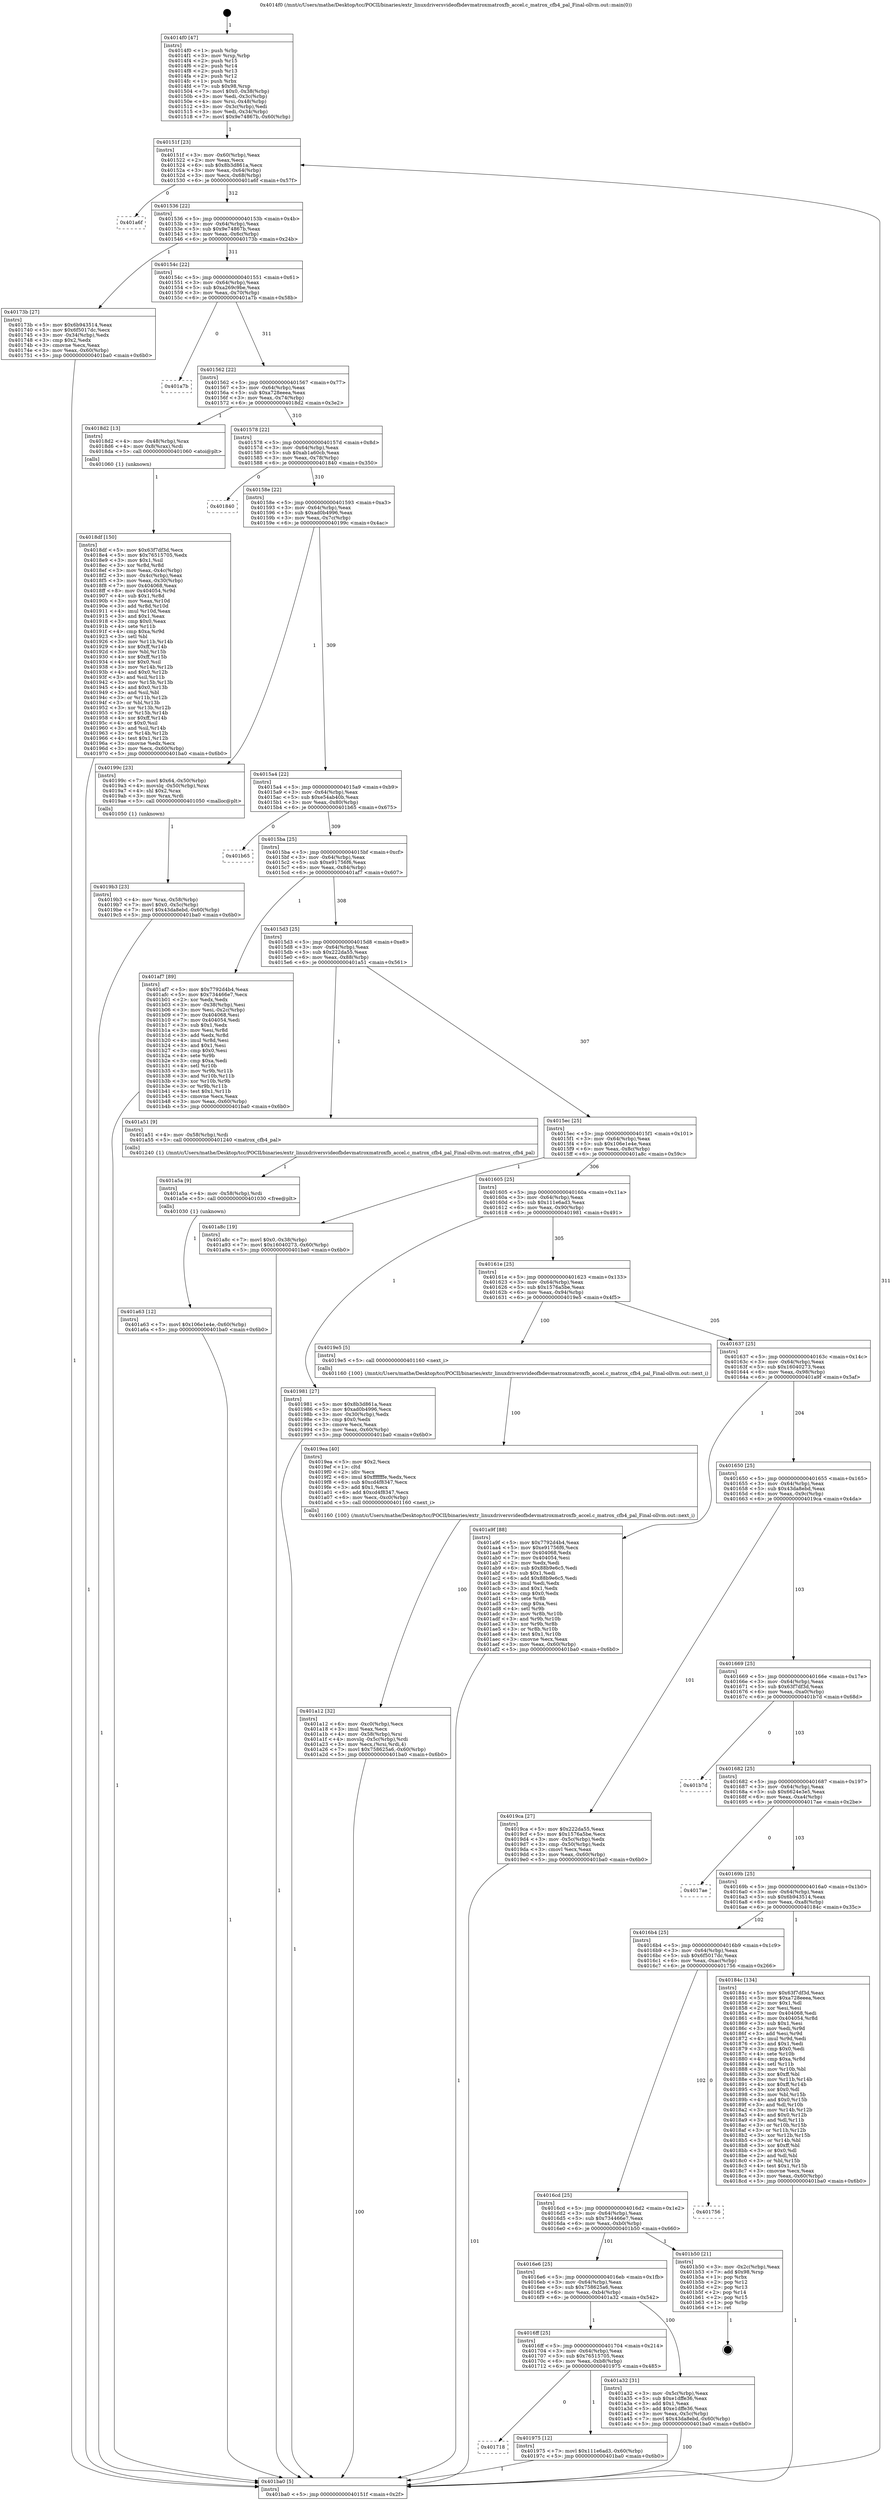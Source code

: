 digraph "0x4014f0" {
  label = "0x4014f0 (/mnt/c/Users/mathe/Desktop/tcc/POCII/binaries/extr_linuxdriversvideofbdevmatroxmatroxfb_accel.c_matrox_cfb4_pal_Final-ollvm.out::main(0))"
  labelloc = "t"
  node[shape=record]

  Entry [label="",width=0.3,height=0.3,shape=circle,fillcolor=black,style=filled]
  "0x40151f" [label="{
     0x40151f [23]\l
     | [instrs]\l
     &nbsp;&nbsp;0x40151f \<+3\>: mov -0x60(%rbp),%eax\l
     &nbsp;&nbsp;0x401522 \<+2\>: mov %eax,%ecx\l
     &nbsp;&nbsp;0x401524 \<+6\>: sub $0x8b3d861a,%ecx\l
     &nbsp;&nbsp;0x40152a \<+3\>: mov %eax,-0x64(%rbp)\l
     &nbsp;&nbsp;0x40152d \<+3\>: mov %ecx,-0x68(%rbp)\l
     &nbsp;&nbsp;0x401530 \<+6\>: je 0000000000401a6f \<main+0x57f\>\l
  }"]
  "0x401a6f" [label="{
     0x401a6f\l
  }", style=dashed]
  "0x401536" [label="{
     0x401536 [22]\l
     | [instrs]\l
     &nbsp;&nbsp;0x401536 \<+5\>: jmp 000000000040153b \<main+0x4b\>\l
     &nbsp;&nbsp;0x40153b \<+3\>: mov -0x64(%rbp),%eax\l
     &nbsp;&nbsp;0x40153e \<+5\>: sub $0x9e74867b,%eax\l
     &nbsp;&nbsp;0x401543 \<+3\>: mov %eax,-0x6c(%rbp)\l
     &nbsp;&nbsp;0x401546 \<+6\>: je 000000000040173b \<main+0x24b\>\l
  }"]
  Exit [label="",width=0.3,height=0.3,shape=circle,fillcolor=black,style=filled,peripheries=2]
  "0x40173b" [label="{
     0x40173b [27]\l
     | [instrs]\l
     &nbsp;&nbsp;0x40173b \<+5\>: mov $0x6b943514,%eax\l
     &nbsp;&nbsp;0x401740 \<+5\>: mov $0x6f5017dc,%ecx\l
     &nbsp;&nbsp;0x401745 \<+3\>: mov -0x34(%rbp),%edx\l
     &nbsp;&nbsp;0x401748 \<+3\>: cmp $0x2,%edx\l
     &nbsp;&nbsp;0x40174b \<+3\>: cmovne %ecx,%eax\l
     &nbsp;&nbsp;0x40174e \<+3\>: mov %eax,-0x60(%rbp)\l
     &nbsp;&nbsp;0x401751 \<+5\>: jmp 0000000000401ba0 \<main+0x6b0\>\l
  }"]
  "0x40154c" [label="{
     0x40154c [22]\l
     | [instrs]\l
     &nbsp;&nbsp;0x40154c \<+5\>: jmp 0000000000401551 \<main+0x61\>\l
     &nbsp;&nbsp;0x401551 \<+3\>: mov -0x64(%rbp),%eax\l
     &nbsp;&nbsp;0x401554 \<+5\>: sub $0xa269c9be,%eax\l
     &nbsp;&nbsp;0x401559 \<+3\>: mov %eax,-0x70(%rbp)\l
     &nbsp;&nbsp;0x40155c \<+6\>: je 0000000000401a7b \<main+0x58b\>\l
  }"]
  "0x401ba0" [label="{
     0x401ba0 [5]\l
     | [instrs]\l
     &nbsp;&nbsp;0x401ba0 \<+5\>: jmp 000000000040151f \<main+0x2f\>\l
  }"]
  "0x4014f0" [label="{
     0x4014f0 [47]\l
     | [instrs]\l
     &nbsp;&nbsp;0x4014f0 \<+1\>: push %rbp\l
     &nbsp;&nbsp;0x4014f1 \<+3\>: mov %rsp,%rbp\l
     &nbsp;&nbsp;0x4014f4 \<+2\>: push %r15\l
     &nbsp;&nbsp;0x4014f6 \<+2\>: push %r14\l
     &nbsp;&nbsp;0x4014f8 \<+2\>: push %r13\l
     &nbsp;&nbsp;0x4014fa \<+2\>: push %r12\l
     &nbsp;&nbsp;0x4014fc \<+1\>: push %rbx\l
     &nbsp;&nbsp;0x4014fd \<+7\>: sub $0x98,%rsp\l
     &nbsp;&nbsp;0x401504 \<+7\>: movl $0x0,-0x38(%rbp)\l
     &nbsp;&nbsp;0x40150b \<+3\>: mov %edi,-0x3c(%rbp)\l
     &nbsp;&nbsp;0x40150e \<+4\>: mov %rsi,-0x48(%rbp)\l
     &nbsp;&nbsp;0x401512 \<+3\>: mov -0x3c(%rbp),%edi\l
     &nbsp;&nbsp;0x401515 \<+3\>: mov %edi,-0x34(%rbp)\l
     &nbsp;&nbsp;0x401518 \<+7\>: movl $0x9e74867b,-0x60(%rbp)\l
  }"]
  "0x401a63" [label="{
     0x401a63 [12]\l
     | [instrs]\l
     &nbsp;&nbsp;0x401a63 \<+7\>: movl $0x106e1e4e,-0x60(%rbp)\l
     &nbsp;&nbsp;0x401a6a \<+5\>: jmp 0000000000401ba0 \<main+0x6b0\>\l
  }"]
  "0x401a7b" [label="{
     0x401a7b\l
  }", style=dashed]
  "0x401562" [label="{
     0x401562 [22]\l
     | [instrs]\l
     &nbsp;&nbsp;0x401562 \<+5\>: jmp 0000000000401567 \<main+0x77\>\l
     &nbsp;&nbsp;0x401567 \<+3\>: mov -0x64(%rbp),%eax\l
     &nbsp;&nbsp;0x40156a \<+5\>: sub $0xa728eeea,%eax\l
     &nbsp;&nbsp;0x40156f \<+3\>: mov %eax,-0x74(%rbp)\l
     &nbsp;&nbsp;0x401572 \<+6\>: je 00000000004018d2 \<main+0x3e2\>\l
  }"]
  "0x401a5a" [label="{
     0x401a5a [9]\l
     | [instrs]\l
     &nbsp;&nbsp;0x401a5a \<+4\>: mov -0x58(%rbp),%rdi\l
     &nbsp;&nbsp;0x401a5e \<+5\>: call 0000000000401030 \<free@plt\>\l
     | [calls]\l
     &nbsp;&nbsp;0x401030 \{1\} (unknown)\l
  }"]
  "0x4018d2" [label="{
     0x4018d2 [13]\l
     | [instrs]\l
     &nbsp;&nbsp;0x4018d2 \<+4\>: mov -0x48(%rbp),%rax\l
     &nbsp;&nbsp;0x4018d6 \<+4\>: mov 0x8(%rax),%rdi\l
     &nbsp;&nbsp;0x4018da \<+5\>: call 0000000000401060 \<atoi@plt\>\l
     | [calls]\l
     &nbsp;&nbsp;0x401060 \{1\} (unknown)\l
  }"]
  "0x401578" [label="{
     0x401578 [22]\l
     | [instrs]\l
     &nbsp;&nbsp;0x401578 \<+5\>: jmp 000000000040157d \<main+0x8d\>\l
     &nbsp;&nbsp;0x40157d \<+3\>: mov -0x64(%rbp),%eax\l
     &nbsp;&nbsp;0x401580 \<+5\>: sub $0xab1a60cb,%eax\l
     &nbsp;&nbsp;0x401585 \<+3\>: mov %eax,-0x78(%rbp)\l
     &nbsp;&nbsp;0x401588 \<+6\>: je 0000000000401840 \<main+0x350\>\l
  }"]
  "0x401a12" [label="{
     0x401a12 [32]\l
     | [instrs]\l
     &nbsp;&nbsp;0x401a12 \<+6\>: mov -0xc0(%rbp),%ecx\l
     &nbsp;&nbsp;0x401a18 \<+3\>: imul %eax,%ecx\l
     &nbsp;&nbsp;0x401a1b \<+4\>: mov -0x58(%rbp),%rsi\l
     &nbsp;&nbsp;0x401a1f \<+4\>: movslq -0x5c(%rbp),%rdi\l
     &nbsp;&nbsp;0x401a23 \<+3\>: mov %ecx,(%rsi,%rdi,4)\l
     &nbsp;&nbsp;0x401a26 \<+7\>: movl $0x758625a6,-0x60(%rbp)\l
     &nbsp;&nbsp;0x401a2d \<+5\>: jmp 0000000000401ba0 \<main+0x6b0\>\l
  }"]
  "0x401840" [label="{
     0x401840\l
  }", style=dashed]
  "0x40158e" [label="{
     0x40158e [22]\l
     | [instrs]\l
     &nbsp;&nbsp;0x40158e \<+5\>: jmp 0000000000401593 \<main+0xa3\>\l
     &nbsp;&nbsp;0x401593 \<+3\>: mov -0x64(%rbp),%eax\l
     &nbsp;&nbsp;0x401596 \<+5\>: sub $0xad0b4996,%eax\l
     &nbsp;&nbsp;0x40159b \<+3\>: mov %eax,-0x7c(%rbp)\l
     &nbsp;&nbsp;0x40159e \<+6\>: je 000000000040199c \<main+0x4ac\>\l
  }"]
  "0x4019ea" [label="{
     0x4019ea [40]\l
     | [instrs]\l
     &nbsp;&nbsp;0x4019ea \<+5\>: mov $0x2,%ecx\l
     &nbsp;&nbsp;0x4019ef \<+1\>: cltd\l
     &nbsp;&nbsp;0x4019f0 \<+2\>: idiv %ecx\l
     &nbsp;&nbsp;0x4019f2 \<+6\>: imul $0xfffffffe,%edx,%ecx\l
     &nbsp;&nbsp;0x4019f8 \<+6\>: sub $0xcd4f8347,%ecx\l
     &nbsp;&nbsp;0x4019fe \<+3\>: add $0x1,%ecx\l
     &nbsp;&nbsp;0x401a01 \<+6\>: add $0xcd4f8347,%ecx\l
     &nbsp;&nbsp;0x401a07 \<+6\>: mov %ecx,-0xc0(%rbp)\l
     &nbsp;&nbsp;0x401a0d \<+5\>: call 0000000000401160 \<next_i\>\l
     | [calls]\l
     &nbsp;&nbsp;0x401160 \{100\} (/mnt/c/Users/mathe/Desktop/tcc/POCII/binaries/extr_linuxdriversvideofbdevmatroxmatroxfb_accel.c_matrox_cfb4_pal_Final-ollvm.out::next_i)\l
  }"]
  "0x40199c" [label="{
     0x40199c [23]\l
     | [instrs]\l
     &nbsp;&nbsp;0x40199c \<+7\>: movl $0x64,-0x50(%rbp)\l
     &nbsp;&nbsp;0x4019a3 \<+4\>: movslq -0x50(%rbp),%rax\l
     &nbsp;&nbsp;0x4019a7 \<+4\>: shl $0x2,%rax\l
     &nbsp;&nbsp;0x4019ab \<+3\>: mov %rax,%rdi\l
     &nbsp;&nbsp;0x4019ae \<+5\>: call 0000000000401050 \<malloc@plt\>\l
     | [calls]\l
     &nbsp;&nbsp;0x401050 \{1\} (unknown)\l
  }"]
  "0x4015a4" [label="{
     0x4015a4 [22]\l
     | [instrs]\l
     &nbsp;&nbsp;0x4015a4 \<+5\>: jmp 00000000004015a9 \<main+0xb9\>\l
     &nbsp;&nbsp;0x4015a9 \<+3\>: mov -0x64(%rbp),%eax\l
     &nbsp;&nbsp;0x4015ac \<+5\>: sub $0xe54ab40b,%eax\l
     &nbsp;&nbsp;0x4015b1 \<+3\>: mov %eax,-0x80(%rbp)\l
     &nbsp;&nbsp;0x4015b4 \<+6\>: je 0000000000401b65 \<main+0x675\>\l
  }"]
  "0x4019b3" [label="{
     0x4019b3 [23]\l
     | [instrs]\l
     &nbsp;&nbsp;0x4019b3 \<+4\>: mov %rax,-0x58(%rbp)\l
     &nbsp;&nbsp;0x4019b7 \<+7\>: movl $0x0,-0x5c(%rbp)\l
     &nbsp;&nbsp;0x4019be \<+7\>: movl $0x43da8ebd,-0x60(%rbp)\l
     &nbsp;&nbsp;0x4019c5 \<+5\>: jmp 0000000000401ba0 \<main+0x6b0\>\l
  }"]
  "0x401b65" [label="{
     0x401b65\l
  }", style=dashed]
  "0x4015ba" [label="{
     0x4015ba [25]\l
     | [instrs]\l
     &nbsp;&nbsp;0x4015ba \<+5\>: jmp 00000000004015bf \<main+0xcf\>\l
     &nbsp;&nbsp;0x4015bf \<+3\>: mov -0x64(%rbp),%eax\l
     &nbsp;&nbsp;0x4015c2 \<+5\>: sub $0xe91756f6,%eax\l
     &nbsp;&nbsp;0x4015c7 \<+6\>: mov %eax,-0x84(%rbp)\l
     &nbsp;&nbsp;0x4015cd \<+6\>: je 0000000000401af7 \<main+0x607\>\l
  }"]
  "0x401718" [label="{
     0x401718\l
  }", style=dashed]
  "0x401af7" [label="{
     0x401af7 [89]\l
     | [instrs]\l
     &nbsp;&nbsp;0x401af7 \<+5\>: mov $0x7792d4b4,%eax\l
     &nbsp;&nbsp;0x401afc \<+5\>: mov $0x734466e7,%ecx\l
     &nbsp;&nbsp;0x401b01 \<+2\>: xor %edx,%edx\l
     &nbsp;&nbsp;0x401b03 \<+3\>: mov -0x38(%rbp),%esi\l
     &nbsp;&nbsp;0x401b06 \<+3\>: mov %esi,-0x2c(%rbp)\l
     &nbsp;&nbsp;0x401b09 \<+7\>: mov 0x404068,%esi\l
     &nbsp;&nbsp;0x401b10 \<+7\>: mov 0x404054,%edi\l
     &nbsp;&nbsp;0x401b17 \<+3\>: sub $0x1,%edx\l
     &nbsp;&nbsp;0x401b1a \<+3\>: mov %esi,%r8d\l
     &nbsp;&nbsp;0x401b1d \<+3\>: add %edx,%r8d\l
     &nbsp;&nbsp;0x401b20 \<+4\>: imul %r8d,%esi\l
     &nbsp;&nbsp;0x401b24 \<+3\>: and $0x1,%esi\l
     &nbsp;&nbsp;0x401b27 \<+3\>: cmp $0x0,%esi\l
     &nbsp;&nbsp;0x401b2a \<+4\>: sete %r9b\l
     &nbsp;&nbsp;0x401b2e \<+3\>: cmp $0xa,%edi\l
     &nbsp;&nbsp;0x401b31 \<+4\>: setl %r10b\l
     &nbsp;&nbsp;0x401b35 \<+3\>: mov %r9b,%r11b\l
     &nbsp;&nbsp;0x401b38 \<+3\>: and %r10b,%r11b\l
     &nbsp;&nbsp;0x401b3b \<+3\>: xor %r10b,%r9b\l
     &nbsp;&nbsp;0x401b3e \<+3\>: or %r9b,%r11b\l
     &nbsp;&nbsp;0x401b41 \<+4\>: test $0x1,%r11b\l
     &nbsp;&nbsp;0x401b45 \<+3\>: cmovne %ecx,%eax\l
     &nbsp;&nbsp;0x401b48 \<+3\>: mov %eax,-0x60(%rbp)\l
     &nbsp;&nbsp;0x401b4b \<+5\>: jmp 0000000000401ba0 \<main+0x6b0\>\l
  }"]
  "0x4015d3" [label="{
     0x4015d3 [25]\l
     | [instrs]\l
     &nbsp;&nbsp;0x4015d3 \<+5\>: jmp 00000000004015d8 \<main+0xe8\>\l
     &nbsp;&nbsp;0x4015d8 \<+3\>: mov -0x64(%rbp),%eax\l
     &nbsp;&nbsp;0x4015db \<+5\>: sub $0x222da55,%eax\l
     &nbsp;&nbsp;0x4015e0 \<+6\>: mov %eax,-0x88(%rbp)\l
     &nbsp;&nbsp;0x4015e6 \<+6\>: je 0000000000401a51 \<main+0x561\>\l
  }"]
  "0x401975" [label="{
     0x401975 [12]\l
     | [instrs]\l
     &nbsp;&nbsp;0x401975 \<+7\>: movl $0x111e6ad3,-0x60(%rbp)\l
     &nbsp;&nbsp;0x40197c \<+5\>: jmp 0000000000401ba0 \<main+0x6b0\>\l
  }"]
  "0x401a51" [label="{
     0x401a51 [9]\l
     | [instrs]\l
     &nbsp;&nbsp;0x401a51 \<+4\>: mov -0x58(%rbp),%rdi\l
     &nbsp;&nbsp;0x401a55 \<+5\>: call 0000000000401240 \<matrox_cfb4_pal\>\l
     | [calls]\l
     &nbsp;&nbsp;0x401240 \{1\} (/mnt/c/Users/mathe/Desktop/tcc/POCII/binaries/extr_linuxdriversvideofbdevmatroxmatroxfb_accel.c_matrox_cfb4_pal_Final-ollvm.out::matrox_cfb4_pal)\l
  }"]
  "0x4015ec" [label="{
     0x4015ec [25]\l
     | [instrs]\l
     &nbsp;&nbsp;0x4015ec \<+5\>: jmp 00000000004015f1 \<main+0x101\>\l
     &nbsp;&nbsp;0x4015f1 \<+3\>: mov -0x64(%rbp),%eax\l
     &nbsp;&nbsp;0x4015f4 \<+5\>: sub $0x106e1e4e,%eax\l
     &nbsp;&nbsp;0x4015f9 \<+6\>: mov %eax,-0x8c(%rbp)\l
     &nbsp;&nbsp;0x4015ff \<+6\>: je 0000000000401a8c \<main+0x59c\>\l
  }"]
  "0x4016ff" [label="{
     0x4016ff [25]\l
     | [instrs]\l
     &nbsp;&nbsp;0x4016ff \<+5\>: jmp 0000000000401704 \<main+0x214\>\l
     &nbsp;&nbsp;0x401704 \<+3\>: mov -0x64(%rbp),%eax\l
     &nbsp;&nbsp;0x401707 \<+5\>: sub $0x76515705,%eax\l
     &nbsp;&nbsp;0x40170c \<+6\>: mov %eax,-0xb8(%rbp)\l
     &nbsp;&nbsp;0x401712 \<+6\>: je 0000000000401975 \<main+0x485\>\l
  }"]
  "0x401a8c" [label="{
     0x401a8c [19]\l
     | [instrs]\l
     &nbsp;&nbsp;0x401a8c \<+7\>: movl $0x0,-0x38(%rbp)\l
     &nbsp;&nbsp;0x401a93 \<+7\>: movl $0x16040273,-0x60(%rbp)\l
     &nbsp;&nbsp;0x401a9a \<+5\>: jmp 0000000000401ba0 \<main+0x6b0\>\l
  }"]
  "0x401605" [label="{
     0x401605 [25]\l
     | [instrs]\l
     &nbsp;&nbsp;0x401605 \<+5\>: jmp 000000000040160a \<main+0x11a\>\l
     &nbsp;&nbsp;0x40160a \<+3\>: mov -0x64(%rbp),%eax\l
     &nbsp;&nbsp;0x40160d \<+5\>: sub $0x111e6ad3,%eax\l
     &nbsp;&nbsp;0x401612 \<+6\>: mov %eax,-0x90(%rbp)\l
     &nbsp;&nbsp;0x401618 \<+6\>: je 0000000000401981 \<main+0x491\>\l
  }"]
  "0x401a32" [label="{
     0x401a32 [31]\l
     | [instrs]\l
     &nbsp;&nbsp;0x401a32 \<+3\>: mov -0x5c(%rbp),%eax\l
     &nbsp;&nbsp;0x401a35 \<+5\>: sub $0xe1dffe36,%eax\l
     &nbsp;&nbsp;0x401a3a \<+3\>: add $0x1,%eax\l
     &nbsp;&nbsp;0x401a3d \<+5\>: add $0xe1dffe36,%eax\l
     &nbsp;&nbsp;0x401a42 \<+3\>: mov %eax,-0x5c(%rbp)\l
     &nbsp;&nbsp;0x401a45 \<+7\>: movl $0x43da8ebd,-0x60(%rbp)\l
     &nbsp;&nbsp;0x401a4c \<+5\>: jmp 0000000000401ba0 \<main+0x6b0\>\l
  }"]
  "0x401981" [label="{
     0x401981 [27]\l
     | [instrs]\l
     &nbsp;&nbsp;0x401981 \<+5\>: mov $0x8b3d861a,%eax\l
     &nbsp;&nbsp;0x401986 \<+5\>: mov $0xad0b4996,%ecx\l
     &nbsp;&nbsp;0x40198b \<+3\>: mov -0x30(%rbp),%edx\l
     &nbsp;&nbsp;0x40198e \<+3\>: cmp $0x0,%edx\l
     &nbsp;&nbsp;0x401991 \<+3\>: cmove %ecx,%eax\l
     &nbsp;&nbsp;0x401994 \<+3\>: mov %eax,-0x60(%rbp)\l
     &nbsp;&nbsp;0x401997 \<+5\>: jmp 0000000000401ba0 \<main+0x6b0\>\l
  }"]
  "0x40161e" [label="{
     0x40161e [25]\l
     | [instrs]\l
     &nbsp;&nbsp;0x40161e \<+5\>: jmp 0000000000401623 \<main+0x133\>\l
     &nbsp;&nbsp;0x401623 \<+3\>: mov -0x64(%rbp),%eax\l
     &nbsp;&nbsp;0x401626 \<+5\>: sub $0x1576a5be,%eax\l
     &nbsp;&nbsp;0x40162b \<+6\>: mov %eax,-0x94(%rbp)\l
     &nbsp;&nbsp;0x401631 \<+6\>: je 00000000004019e5 \<main+0x4f5\>\l
  }"]
  "0x4016e6" [label="{
     0x4016e6 [25]\l
     | [instrs]\l
     &nbsp;&nbsp;0x4016e6 \<+5\>: jmp 00000000004016eb \<main+0x1fb\>\l
     &nbsp;&nbsp;0x4016eb \<+3\>: mov -0x64(%rbp),%eax\l
     &nbsp;&nbsp;0x4016ee \<+5\>: sub $0x758625a6,%eax\l
     &nbsp;&nbsp;0x4016f3 \<+6\>: mov %eax,-0xb4(%rbp)\l
     &nbsp;&nbsp;0x4016f9 \<+6\>: je 0000000000401a32 \<main+0x542\>\l
  }"]
  "0x4019e5" [label="{
     0x4019e5 [5]\l
     | [instrs]\l
     &nbsp;&nbsp;0x4019e5 \<+5\>: call 0000000000401160 \<next_i\>\l
     | [calls]\l
     &nbsp;&nbsp;0x401160 \{100\} (/mnt/c/Users/mathe/Desktop/tcc/POCII/binaries/extr_linuxdriversvideofbdevmatroxmatroxfb_accel.c_matrox_cfb4_pal_Final-ollvm.out::next_i)\l
  }"]
  "0x401637" [label="{
     0x401637 [25]\l
     | [instrs]\l
     &nbsp;&nbsp;0x401637 \<+5\>: jmp 000000000040163c \<main+0x14c\>\l
     &nbsp;&nbsp;0x40163c \<+3\>: mov -0x64(%rbp),%eax\l
     &nbsp;&nbsp;0x40163f \<+5\>: sub $0x16040273,%eax\l
     &nbsp;&nbsp;0x401644 \<+6\>: mov %eax,-0x98(%rbp)\l
     &nbsp;&nbsp;0x40164a \<+6\>: je 0000000000401a9f \<main+0x5af\>\l
  }"]
  "0x401b50" [label="{
     0x401b50 [21]\l
     | [instrs]\l
     &nbsp;&nbsp;0x401b50 \<+3\>: mov -0x2c(%rbp),%eax\l
     &nbsp;&nbsp;0x401b53 \<+7\>: add $0x98,%rsp\l
     &nbsp;&nbsp;0x401b5a \<+1\>: pop %rbx\l
     &nbsp;&nbsp;0x401b5b \<+2\>: pop %r12\l
     &nbsp;&nbsp;0x401b5d \<+2\>: pop %r13\l
     &nbsp;&nbsp;0x401b5f \<+2\>: pop %r14\l
     &nbsp;&nbsp;0x401b61 \<+2\>: pop %r15\l
     &nbsp;&nbsp;0x401b63 \<+1\>: pop %rbp\l
     &nbsp;&nbsp;0x401b64 \<+1\>: ret\l
  }"]
  "0x401a9f" [label="{
     0x401a9f [88]\l
     | [instrs]\l
     &nbsp;&nbsp;0x401a9f \<+5\>: mov $0x7792d4b4,%eax\l
     &nbsp;&nbsp;0x401aa4 \<+5\>: mov $0xe91756f6,%ecx\l
     &nbsp;&nbsp;0x401aa9 \<+7\>: mov 0x404068,%edx\l
     &nbsp;&nbsp;0x401ab0 \<+7\>: mov 0x404054,%esi\l
     &nbsp;&nbsp;0x401ab7 \<+2\>: mov %edx,%edi\l
     &nbsp;&nbsp;0x401ab9 \<+6\>: sub $0x88b9e6c5,%edi\l
     &nbsp;&nbsp;0x401abf \<+3\>: sub $0x1,%edi\l
     &nbsp;&nbsp;0x401ac2 \<+6\>: add $0x88b9e6c5,%edi\l
     &nbsp;&nbsp;0x401ac8 \<+3\>: imul %edi,%edx\l
     &nbsp;&nbsp;0x401acb \<+3\>: and $0x1,%edx\l
     &nbsp;&nbsp;0x401ace \<+3\>: cmp $0x0,%edx\l
     &nbsp;&nbsp;0x401ad1 \<+4\>: sete %r8b\l
     &nbsp;&nbsp;0x401ad5 \<+3\>: cmp $0xa,%esi\l
     &nbsp;&nbsp;0x401ad8 \<+4\>: setl %r9b\l
     &nbsp;&nbsp;0x401adc \<+3\>: mov %r8b,%r10b\l
     &nbsp;&nbsp;0x401adf \<+3\>: and %r9b,%r10b\l
     &nbsp;&nbsp;0x401ae2 \<+3\>: xor %r9b,%r8b\l
     &nbsp;&nbsp;0x401ae5 \<+3\>: or %r8b,%r10b\l
     &nbsp;&nbsp;0x401ae8 \<+4\>: test $0x1,%r10b\l
     &nbsp;&nbsp;0x401aec \<+3\>: cmovne %ecx,%eax\l
     &nbsp;&nbsp;0x401aef \<+3\>: mov %eax,-0x60(%rbp)\l
     &nbsp;&nbsp;0x401af2 \<+5\>: jmp 0000000000401ba0 \<main+0x6b0\>\l
  }"]
  "0x401650" [label="{
     0x401650 [25]\l
     | [instrs]\l
     &nbsp;&nbsp;0x401650 \<+5\>: jmp 0000000000401655 \<main+0x165\>\l
     &nbsp;&nbsp;0x401655 \<+3\>: mov -0x64(%rbp),%eax\l
     &nbsp;&nbsp;0x401658 \<+5\>: sub $0x43da8ebd,%eax\l
     &nbsp;&nbsp;0x40165d \<+6\>: mov %eax,-0x9c(%rbp)\l
     &nbsp;&nbsp;0x401663 \<+6\>: je 00000000004019ca \<main+0x4da\>\l
  }"]
  "0x4016cd" [label="{
     0x4016cd [25]\l
     | [instrs]\l
     &nbsp;&nbsp;0x4016cd \<+5\>: jmp 00000000004016d2 \<main+0x1e2\>\l
     &nbsp;&nbsp;0x4016d2 \<+3\>: mov -0x64(%rbp),%eax\l
     &nbsp;&nbsp;0x4016d5 \<+5\>: sub $0x734466e7,%eax\l
     &nbsp;&nbsp;0x4016da \<+6\>: mov %eax,-0xb0(%rbp)\l
     &nbsp;&nbsp;0x4016e0 \<+6\>: je 0000000000401b50 \<main+0x660\>\l
  }"]
  "0x4019ca" [label="{
     0x4019ca [27]\l
     | [instrs]\l
     &nbsp;&nbsp;0x4019ca \<+5\>: mov $0x222da55,%eax\l
     &nbsp;&nbsp;0x4019cf \<+5\>: mov $0x1576a5be,%ecx\l
     &nbsp;&nbsp;0x4019d4 \<+3\>: mov -0x5c(%rbp),%edx\l
     &nbsp;&nbsp;0x4019d7 \<+3\>: cmp -0x50(%rbp),%edx\l
     &nbsp;&nbsp;0x4019da \<+3\>: cmovl %ecx,%eax\l
     &nbsp;&nbsp;0x4019dd \<+3\>: mov %eax,-0x60(%rbp)\l
     &nbsp;&nbsp;0x4019e0 \<+5\>: jmp 0000000000401ba0 \<main+0x6b0\>\l
  }"]
  "0x401669" [label="{
     0x401669 [25]\l
     | [instrs]\l
     &nbsp;&nbsp;0x401669 \<+5\>: jmp 000000000040166e \<main+0x17e\>\l
     &nbsp;&nbsp;0x40166e \<+3\>: mov -0x64(%rbp),%eax\l
     &nbsp;&nbsp;0x401671 \<+5\>: sub $0x63f7df3d,%eax\l
     &nbsp;&nbsp;0x401676 \<+6\>: mov %eax,-0xa0(%rbp)\l
     &nbsp;&nbsp;0x40167c \<+6\>: je 0000000000401b7d \<main+0x68d\>\l
  }"]
  "0x401756" [label="{
     0x401756\l
  }", style=dashed]
  "0x401b7d" [label="{
     0x401b7d\l
  }", style=dashed]
  "0x401682" [label="{
     0x401682 [25]\l
     | [instrs]\l
     &nbsp;&nbsp;0x401682 \<+5\>: jmp 0000000000401687 \<main+0x197\>\l
     &nbsp;&nbsp;0x401687 \<+3\>: mov -0x64(%rbp),%eax\l
     &nbsp;&nbsp;0x40168a \<+5\>: sub $0x6624e3e5,%eax\l
     &nbsp;&nbsp;0x40168f \<+6\>: mov %eax,-0xa4(%rbp)\l
     &nbsp;&nbsp;0x401695 \<+6\>: je 00000000004017ae \<main+0x2be\>\l
  }"]
  "0x4018df" [label="{
     0x4018df [150]\l
     | [instrs]\l
     &nbsp;&nbsp;0x4018df \<+5\>: mov $0x63f7df3d,%ecx\l
     &nbsp;&nbsp;0x4018e4 \<+5\>: mov $0x76515705,%edx\l
     &nbsp;&nbsp;0x4018e9 \<+3\>: mov $0x1,%sil\l
     &nbsp;&nbsp;0x4018ec \<+3\>: xor %r8d,%r8d\l
     &nbsp;&nbsp;0x4018ef \<+3\>: mov %eax,-0x4c(%rbp)\l
     &nbsp;&nbsp;0x4018f2 \<+3\>: mov -0x4c(%rbp),%eax\l
     &nbsp;&nbsp;0x4018f5 \<+3\>: mov %eax,-0x30(%rbp)\l
     &nbsp;&nbsp;0x4018f8 \<+7\>: mov 0x404068,%eax\l
     &nbsp;&nbsp;0x4018ff \<+8\>: mov 0x404054,%r9d\l
     &nbsp;&nbsp;0x401907 \<+4\>: sub $0x1,%r8d\l
     &nbsp;&nbsp;0x40190b \<+3\>: mov %eax,%r10d\l
     &nbsp;&nbsp;0x40190e \<+3\>: add %r8d,%r10d\l
     &nbsp;&nbsp;0x401911 \<+4\>: imul %r10d,%eax\l
     &nbsp;&nbsp;0x401915 \<+3\>: and $0x1,%eax\l
     &nbsp;&nbsp;0x401918 \<+3\>: cmp $0x0,%eax\l
     &nbsp;&nbsp;0x40191b \<+4\>: sete %r11b\l
     &nbsp;&nbsp;0x40191f \<+4\>: cmp $0xa,%r9d\l
     &nbsp;&nbsp;0x401923 \<+3\>: setl %bl\l
     &nbsp;&nbsp;0x401926 \<+3\>: mov %r11b,%r14b\l
     &nbsp;&nbsp;0x401929 \<+4\>: xor $0xff,%r14b\l
     &nbsp;&nbsp;0x40192d \<+3\>: mov %bl,%r15b\l
     &nbsp;&nbsp;0x401930 \<+4\>: xor $0xff,%r15b\l
     &nbsp;&nbsp;0x401934 \<+4\>: xor $0x0,%sil\l
     &nbsp;&nbsp;0x401938 \<+3\>: mov %r14b,%r12b\l
     &nbsp;&nbsp;0x40193b \<+4\>: and $0x0,%r12b\l
     &nbsp;&nbsp;0x40193f \<+3\>: and %sil,%r11b\l
     &nbsp;&nbsp;0x401942 \<+3\>: mov %r15b,%r13b\l
     &nbsp;&nbsp;0x401945 \<+4\>: and $0x0,%r13b\l
     &nbsp;&nbsp;0x401949 \<+3\>: and %sil,%bl\l
     &nbsp;&nbsp;0x40194c \<+3\>: or %r11b,%r12b\l
     &nbsp;&nbsp;0x40194f \<+3\>: or %bl,%r13b\l
     &nbsp;&nbsp;0x401952 \<+3\>: xor %r13b,%r12b\l
     &nbsp;&nbsp;0x401955 \<+3\>: or %r15b,%r14b\l
     &nbsp;&nbsp;0x401958 \<+4\>: xor $0xff,%r14b\l
     &nbsp;&nbsp;0x40195c \<+4\>: or $0x0,%sil\l
     &nbsp;&nbsp;0x401960 \<+3\>: and %sil,%r14b\l
     &nbsp;&nbsp;0x401963 \<+3\>: or %r14b,%r12b\l
     &nbsp;&nbsp;0x401966 \<+4\>: test $0x1,%r12b\l
     &nbsp;&nbsp;0x40196a \<+3\>: cmovne %edx,%ecx\l
     &nbsp;&nbsp;0x40196d \<+3\>: mov %ecx,-0x60(%rbp)\l
     &nbsp;&nbsp;0x401970 \<+5\>: jmp 0000000000401ba0 \<main+0x6b0\>\l
  }"]
  "0x4017ae" [label="{
     0x4017ae\l
  }", style=dashed]
  "0x40169b" [label="{
     0x40169b [25]\l
     | [instrs]\l
     &nbsp;&nbsp;0x40169b \<+5\>: jmp 00000000004016a0 \<main+0x1b0\>\l
     &nbsp;&nbsp;0x4016a0 \<+3\>: mov -0x64(%rbp),%eax\l
     &nbsp;&nbsp;0x4016a3 \<+5\>: sub $0x6b943514,%eax\l
     &nbsp;&nbsp;0x4016a8 \<+6\>: mov %eax,-0xa8(%rbp)\l
     &nbsp;&nbsp;0x4016ae \<+6\>: je 000000000040184c \<main+0x35c\>\l
  }"]
  "0x4016b4" [label="{
     0x4016b4 [25]\l
     | [instrs]\l
     &nbsp;&nbsp;0x4016b4 \<+5\>: jmp 00000000004016b9 \<main+0x1c9\>\l
     &nbsp;&nbsp;0x4016b9 \<+3\>: mov -0x64(%rbp),%eax\l
     &nbsp;&nbsp;0x4016bc \<+5\>: sub $0x6f5017dc,%eax\l
     &nbsp;&nbsp;0x4016c1 \<+6\>: mov %eax,-0xac(%rbp)\l
     &nbsp;&nbsp;0x4016c7 \<+6\>: je 0000000000401756 \<main+0x266\>\l
  }"]
  "0x40184c" [label="{
     0x40184c [134]\l
     | [instrs]\l
     &nbsp;&nbsp;0x40184c \<+5\>: mov $0x63f7df3d,%eax\l
     &nbsp;&nbsp;0x401851 \<+5\>: mov $0xa728eeea,%ecx\l
     &nbsp;&nbsp;0x401856 \<+2\>: mov $0x1,%dl\l
     &nbsp;&nbsp;0x401858 \<+2\>: xor %esi,%esi\l
     &nbsp;&nbsp;0x40185a \<+7\>: mov 0x404068,%edi\l
     &nbsp;&nbsp;0x401861 \<+8\>: mov 0x404054,%r8d\l
     &nbsp;&nbsp;0x401869 \<+3\>: sub $0x1,%esi\l
     &nbsp;&nbsp;0x40186c \<+3\>: mov %edi,%r9d\l
     &nbsp;&nbsp;0x40186f \<+3\>: add %esi,%r9d\l
     &nbsp;&nbsp;0x401872 \<+4\>: imul %r9d,%edi\l
     &nbsp;&nbsp;0x401876 \<+3\>: and $0x1,%edi\l
     &nbsp;&nbsp;0x401879 \<+3\>: cmp $0x0,%edi\l
     &nbsp;&nbsp;0x40187c \<+4\>: sete %r10b\l
     &nbsp;&nbsp;0x401880 \<+4\>: cmp $0xa,%r8d\l
     &nbsp;&nbsp;0x401884 \<+4\>: setl %r11b\l
     &nbsp;&nbsp;0x401888 \<+3\>: mov %r10b,%bl\l
     &nbsp;&nbsp;0x40188b \<+3\>: xor $0xff,%bl\l
     &nbsp;&nbsp;0x40188e \<+3\>: mov %r11b,%r14b\l
     &nbsp;&nbsp;0x401891 \<+4\>: xor $0xff,%r14b\l
     &nbsp;&nbsp;0x401895 \<+3\>: xor $0x0,%dl\l
     &nbsp;&nbsp;0x401898 \<+3\>: mov %bl,%r15b\l
     &nbsp;&nbsp;0x40189b \<+4\>: and $0x0,%r15b\l
     &nbsp;&nbsp;0x40189f \<+3\>: and %dl,%r10b\l
     &nbsp;&nbsp;0x4018a2 \<+3\>: mov %r14b,%r12b\l
     &nbsp;&nbsp;0x4018a5 \<+4\>: and $0x0,%r12b\l
     &nbsp;&nbsp;0x4018a9 \<+3\>: and %dl,%r11b\l
     &nbsp;&nbsp;0x4018ac \<+3\>: or %r10b,%r15b\l
     &nbsp;&nbsp;0x4018af \<+3\>: or %r11b,%r12b\l
     &nbsp;&nbsp;0x4018b2 \<+3\>: xor %r12b,%r15b\l
     &nbsp;&nbsp;0x4018b5 \<+3\>: or %r14b,%bl\l
     &nbsp;&nbsp;0x4018b8 \<+3\>: xor $0xff,%bl\l
     &nbsp;&nbsp;0x4018bb \<+3\>: or $0x0,%dl\l
     &nbsp;&nbsp;0x4018be \<+2\>: and %dl,%bl\l
     &nbsp;&nbsp;0x4018c0 \<+3\>: or %bl,%r15b\l
     &nbsp;&nbsp;0x4018c3 \<+4\>: test $0x1,%r15b\l
     &nbsp;&nbsp;0x4018c7 \<+3\>: cmovne %ecx,%eax\l
     &nbsp;&nbsp;0x4018ca \<+3\>: mov %eax,-0x60(%rbp)\l
     &nbsp;&nbsp;0x4018cd \<+5\>: jmp 0000000000401ba0 \<main+0x6b0\>\l
  }"]
  Entry -> "0x4014f0" [label=" 1"]
  "0x40151f" -> "0x401a6f" [label=" 0"]
  "0x40151f" -> "0x401536" [label=" 312"]
  "0x401b50" -> Exit [label=" 1"]
  "0x401536" -> "0x40173b" [label=" 1"]
  "0x401536" -> "0x40154c" [label=" 311"]
  "0x40173b" -> "0x401ba0" [label=" 1"]
  "0x4014f0" -> "0x40151f" [label=" 1"]
  "0x401ba0" -> "0x40151f" [label=" 311"]
  "0x401af7" -> "0x401ba0" [label=" 1"]
  "0x40154c" -> "0x401a7b" [label=" 0"]
  "0x40154c" -> "0x401562" [label=" 311"]
  "0x401a9f" -> "0x401ba0" [label=" 1"]
  "0x401562" -> "0x4018d2" [label=" 1"]
  "0x401562" -> "0x401578" [label=" 310"]
  "0x401a8c" -> "0x401ba0" [label=" 1"]
  "0x401578" -> "0x401840" [label=" 0"]
  "0x401578" -> "0x40158e" [label=" 310"]
  "0x401a63" -> "0x401ba0" [label=" 1"]
  "0x40158e" -> "0x40199c" [label=" 1"]
  "0x40158e" -> "0x4015a4" [label=" 309"]
  "0x401a5a" -> "0x401a63" [label=" 1"]
  "0x4015a4" -> "0x401b65" [label=" 0"]
  "0x4015a4" -> "0x4015ba" [label=" 309"]
  "0x401a51" -> "0x401a5a" [label=" 1"]
  "0x4015ba" -> "0x401af7" [label=" 1"]
  "0x4015ba" -> "0x4015d3" [label=" 308"]
  "0x401a32" -> "0x401ba0" [label=" 100"]
  "0x4015d3" -> "0x401a51" [label=" 1"]
  "0x4015d3" -> "0x4015ec" [label=" 307"]
  "0x401a12" -> "0x401ba0" [label=" 100"]
  "0x4015ec" -> "0x401a8c" [label=" 1"]
  "0x4015ec" -> "0x401605" [label=" 306"]
  "0x4019e5" -> "0x4019ea" [label=" 100"]
  "0x401605" -> "0x401981" [label=" 1"]
  "0x401605" -> "0x40161e" [label=" 305"]
  "0x4019ca" -> "0x401ba0" [label=" 101"]
  "0x40161e" -> "0x4019e5" [label=" 100"]
  "0x40161e" -> "0x401637" [label=" 205"]
  "0x40199c" -> "0x4019b3" [label=" 1"]
  "0x401637" -> "0x401a9f" [label=" 1"]
  "0x401637" -> "0x401650" [label=" 204"]
  "0x401981" -> "0x401ba0" [label=" 1"]
  "0x401650" -> "0x4019ca" [label=" 101"]
  "0x401650" -> "0x401669" [label=" 103"]
  "0x4016ff" -> "0x401718" [label=" 0"]
  "0x401669" -> "0x401b7d" [label=" 0"]
  "0x401669" -> "0x401682" [label=" 103"]
  "0x4016ff" -> "0x401975" [label=" 1"]
  "0x401682" -> "0x4017ae" [label=" 0"]
  "0x401682" -> "0x40169b" [label=" 103"]
  "0x4016e6" -> "0x4016ff" [label=" 1"]
  "0x40169b" -> "0x40184c" [label=" 1"]
  "0x40169b" -> "0x4016b4" [label=" 102"]
  "0x40184c" -> "0x401ba0" [label=" 1"]
  "0x4018d2" -> "0x4018df" [label=" 1"]
  "0x4018df" -> "0x401ba0" [label=" 1"]
  "0x4019ea" -> "0x401a12" [label=" 100"]
  "0x4016b4" -> "0x401756" [label=" 0"]
  "0x4016b4" -> "0x4016cd" [label=" 102"]
  "0x401975" -> "0x401ba0" [label=" 1"]
  "0x4016cd" -> "0x401b50" [label=" 1"]
  "0x4016cd" -> "0x4016e6" [label=" 101"]
  "0x4019b3" -> "0x401ba0" [label=" 1"]
  "0x4016e6" -> "0x401a32" [label=" 100"]
}
